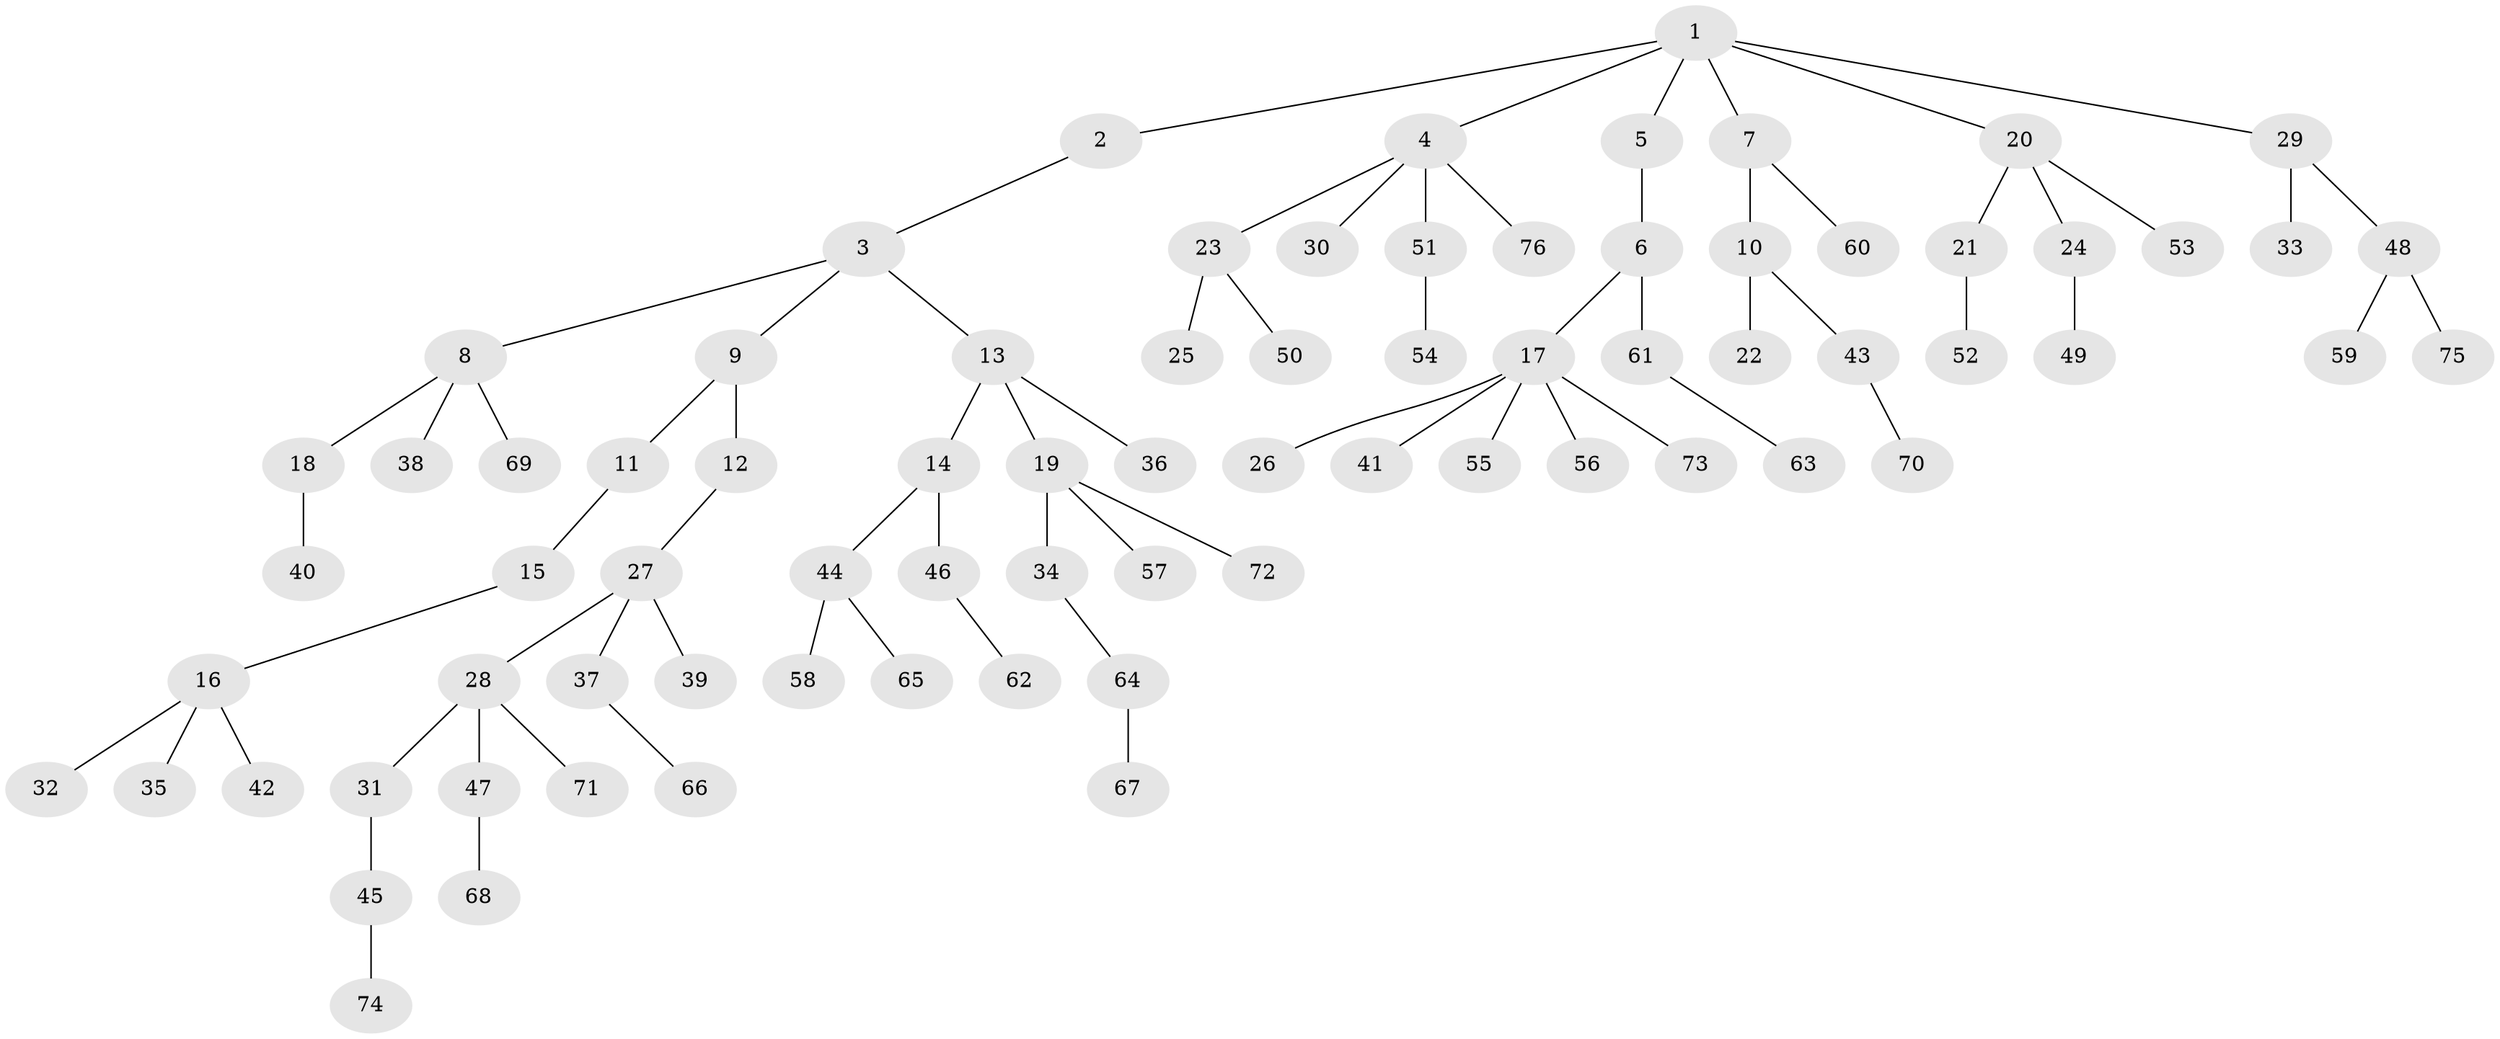 // Generated by graph-tools (version 1.1) at 2025/26/03/09/25 03:26:32]
// undirected, 76 vertices, 75 edges
graph export_dot {
graph [start="1"]
  node [color=gray90,style=filled];
  1;
  2;
  3;
  4;
  5;
  6;
  7;
  8;
  9;
  10;
  11;
  12;
  13;
  14;
  15;
  16;
  17;
  18;
  19;
  20;
  21;
  22;
  23;
  24;
  25;
  26;
  27;
  28;
  29;
  30;
  31;
  32;
  33;
  34;
  35;
  36;
  37;
  38;
  39;
  40;
  41;
  42;
  43;
  44;
  45;
  46;
  47;
  48;
  49;
  50;
  51;
  52;
  53;
  54;
  55;
  56;
  57;
  58;
  59;
  60;
  61;
  62;
  63;
  64;
  65;
  66;
  67;
  68;
  69;
  70;
  71;
  72;
  73;
  74;
  75;
  76;
  1 -- 2;
  1 -- 4;
  1 -- 5;
  1 -- 7;
  1 -- 20;
  1 -- 29;
  2 -- 3;
  3 -- 8;
  3 -- 9;
  3 -- 13;
  4 -- 23;
  4 -- 30;
  4 -- 51;
  4 -- 76;
  5 -- 6;
  6 -- 17;
  6 -- 61;
  7 -- 10;
  7 -- 60;
  8 -- 18;
  8 -- 38;
  8 -- 69;
  9 -- 11;
  9 -- 12;
  10 -- 22;
  10 -- 43;
  11 -- 15;
  12 -- 27;
  13 -- 14;
  13 -- 19;
  13 -- 36;
  14 -- 44;
  14 -- 46;
  15 -- 16;
  16 -- 32;
  16 -- 35;
  16 -- 42;
  17 -- 26;
  17 -- 41;
  17 -- 55;
  17 -- 56;
  17 -- 73;
  18 -- 40;
  19 -- 34;
  19 -- 57;
  19 -- 72;
  20 -- 21;
  20 -- 24;
  20 -- 53;
  21 -- 52;
  23 -- 25;
  23 -- 50;
  24 -- 49;
  27 -- 28;
  27 -- 37;
  27 -- 39;
  28 -- 31;
  28 -- 47;
  28 -- 71;
  29 -- 33;
  29 -- 48;
  31 -- 45;
  34 -- 64;
  37 -- 66;
  43 -- 70;
  44 -- 58;
  44 -- 65;
  45 -- 74;
  46 -- 62;
  47 -- 68;
  48 -- 59;
  48 -- 75;
  51 -- 54;
  61 -- 63;
  64 -- 67;
}
